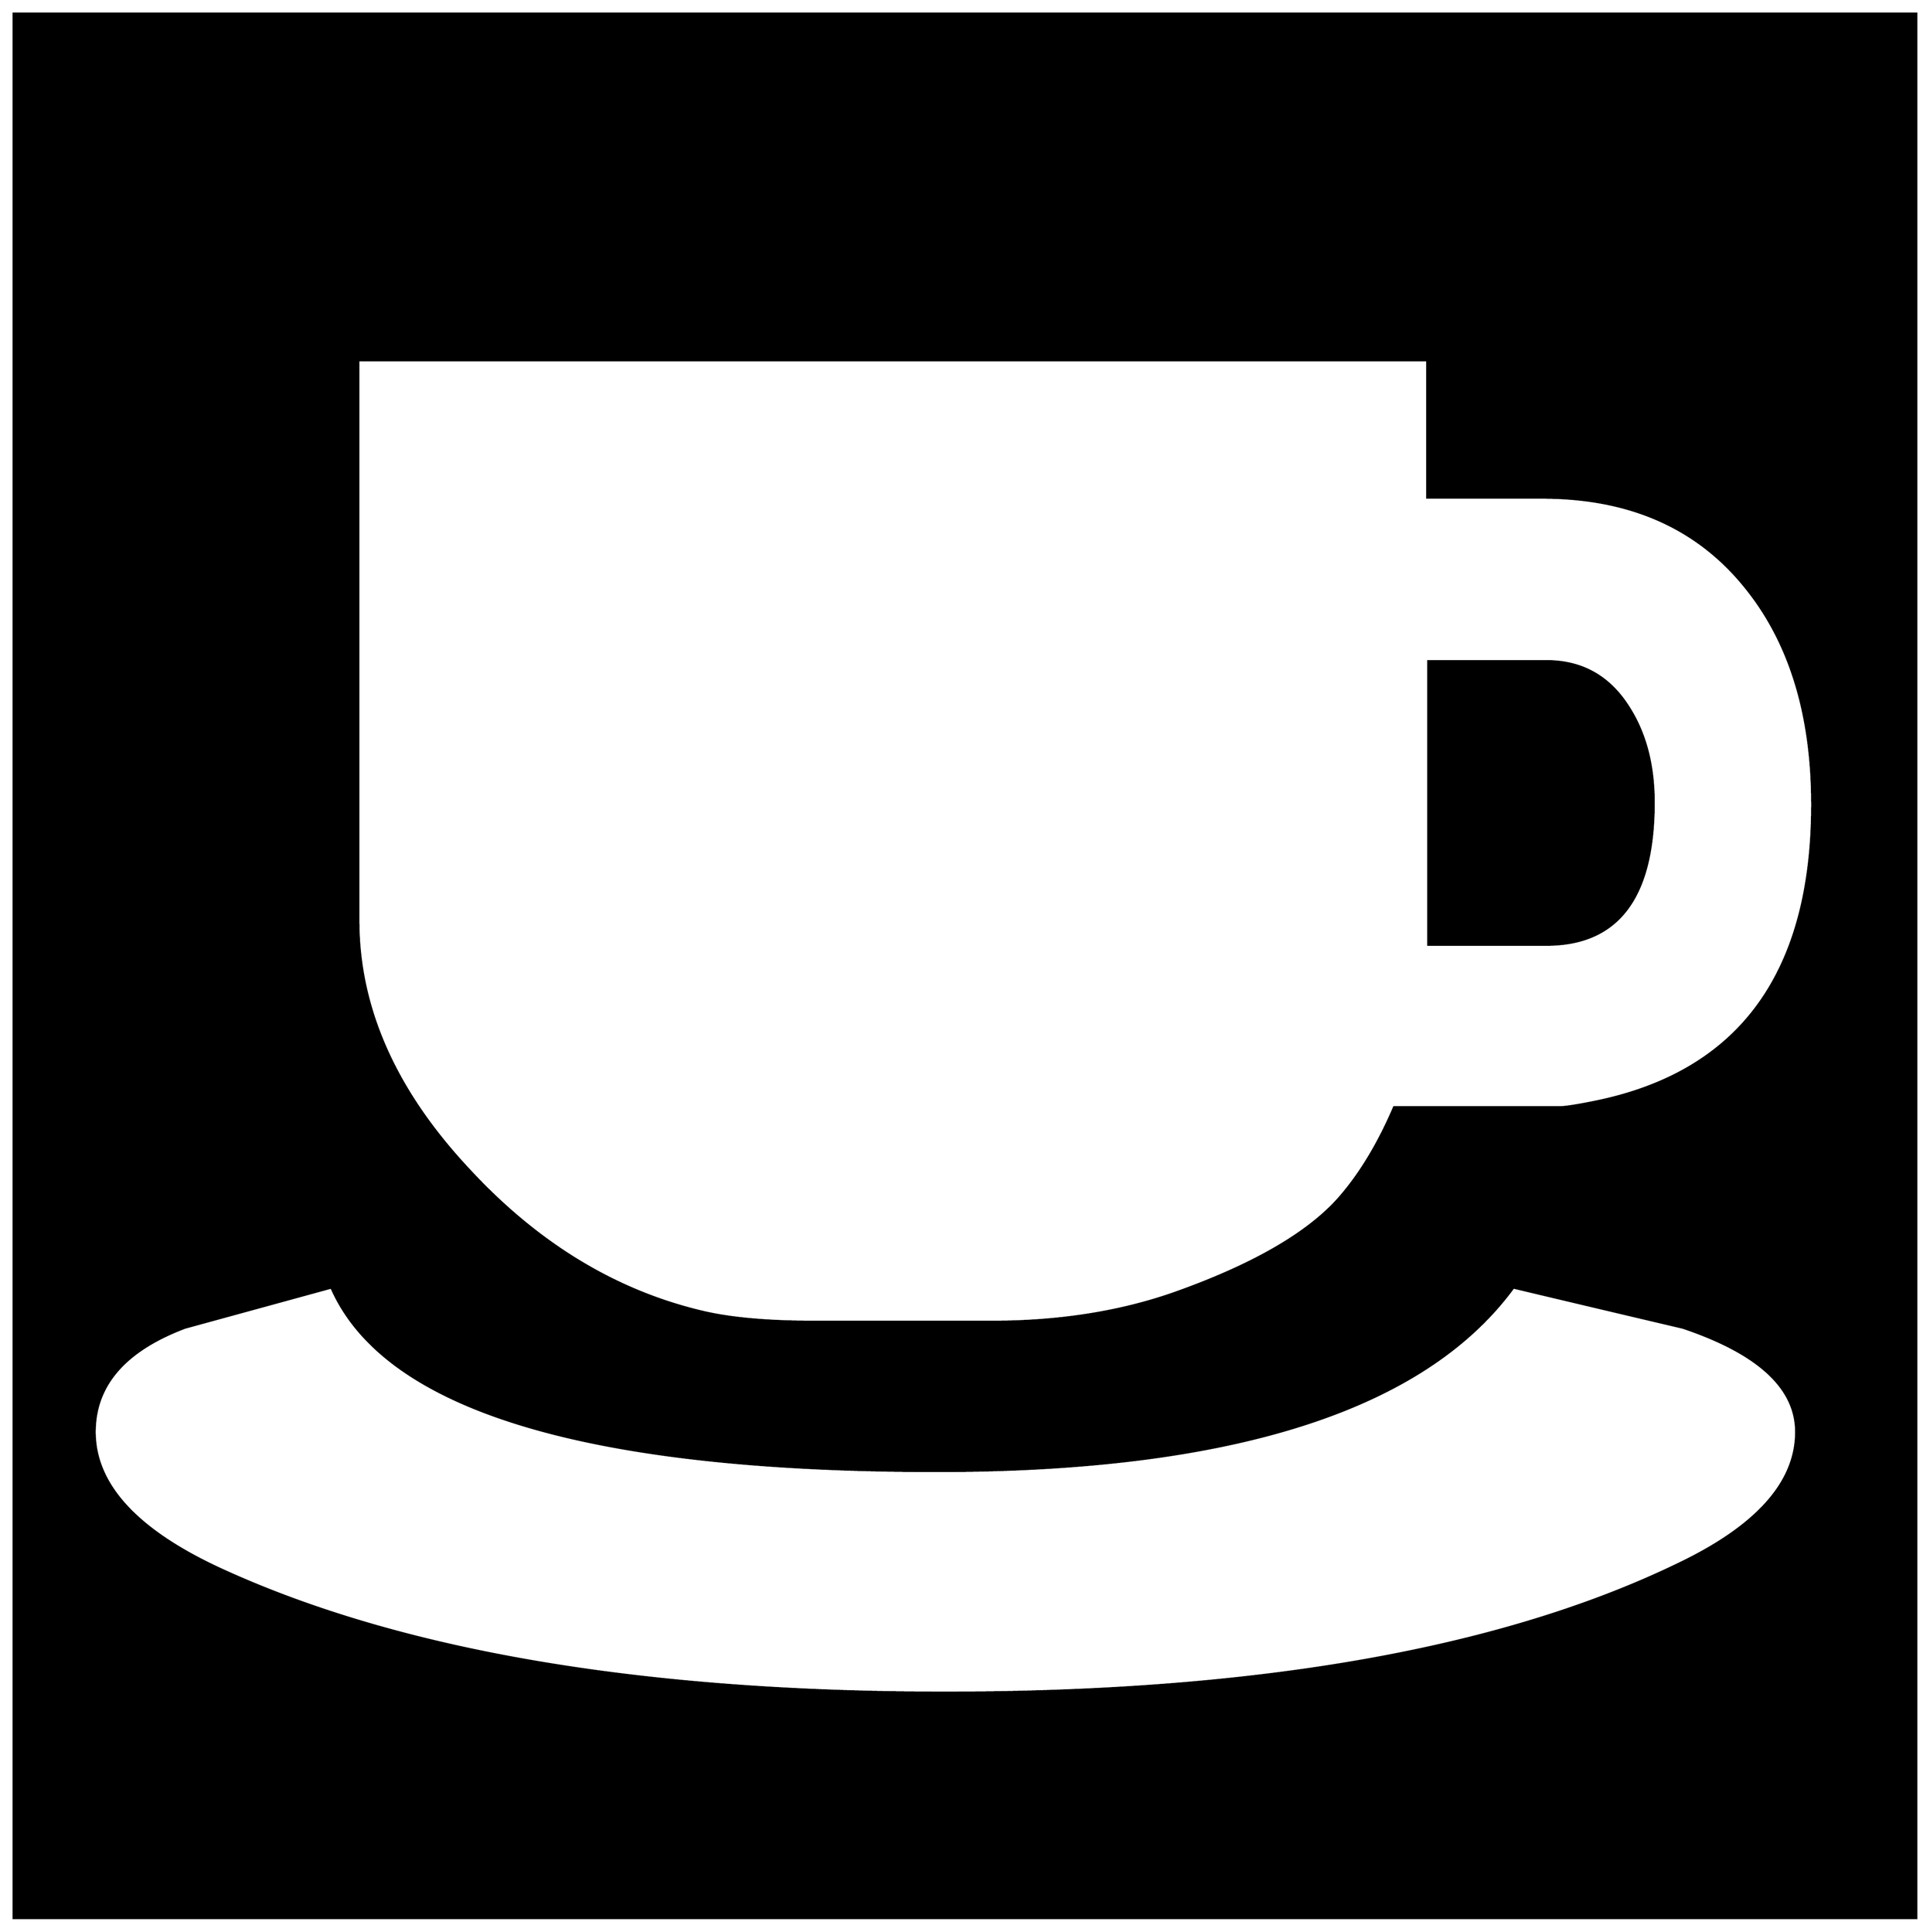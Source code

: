 


\begin{tikzpicture}[y=0.80pt, x=0.80pt, yscale=-1.0, xscale=1.0, inner sep=0pt, outer sep=0pt]
\begin{scope}[shift={(100.0,1720.0)},nonzero rule]
  \path[draw=.,fill=.,line width=1.600pt] (1973.0,354.0) --
    (75.0,354.0) -- (75.0,-1546.0) -- (1973.0,-1546.0) --
    (1973.0,354.0) -- cycle(1869.0,-757.0) .. controls
    (1869.0,-846.333) and (1847.0,-918.333) .. (1803.0,-973.0) ..
    controls (1755.0,-1033.0) and (1687.333,-1063.0) ..
    (1600.0,-1063.0) -- (1485.0,-1063.0) -- (1485.0,-1200.0) --
    (419.0,-1200.0) -- (419.0,-641.0) .. controls (419.0,-554.333)
    and (455.333,-472.0) .. (528.0,-394.0) .. controls
    (596.667,-319.333) and (674.667,-271.667) .. (762.0,-251.0) ..
    controls (790.0,-244.333) and (827.333,-241.0) .. (874.0,-241.0)
    -- (1051.0,-241.0) .. controls (1118.333,-241.0) and
    (1179.333,-250.667) .. (1234.0,-270.0) .. controls
    (1310.667,-297.333) and (1364.667,-328.333) .. (1396.0,-363.0) ..
    controls (1417.333,-387.0) and (1436.0,-417.667) ..
    (1452.0,-455.0) -- (1617.0,-455.0) .. controls
    (1623.0,-455.0) and (1635.667,-457.0) .. (1655.0,-461.0) ..
    controls (1797.667,-491.0) and (1869.0,-589.667) ..
    (1869.0,-757.0) -- cycle(1853.0,-131.0) .. controls
    (1853.0,-175.0) and (1815.333,-209.667) .. (1740.0,-235.0) ..
    controls (1683.333,-248.333) and (1627.0,-261.667) ..
    (1571.0,-275.0) .. controls (1481.667,-153.0) and
    (1290.0,-92.0) .. (996.0,-92.0) .. controls (646.667,-92.0)
    and (445.333,-153.0) .. (392.0,-275.0) .. controls
    (343.333,-261.667) and (294.667,-248.333) .. (246.0,-235.0) ..
    controls (186.0,-212.333) and (156.0,-177.667) .. (156.0,-131.0)
    .. controls (156.0,-78.333) and (198.0,-32.667) .. (282.0,6.0)
    .. controls (460.667,88.0) and (701.333,129.0) .. (1004.0,129.0)
    .. controls (1319.333,129.0) and (1565.667,85.0) ..
    (1743.0,-3.0) .. controls (1816.333,-39.667) and (1853.0,-82.333)
    .. (1853.0,-131.0) -- cycle(1711.0,-759.0) .. controls
    (1711.0,-664.333) and (1675.333,-617.0) .. (1604.0,-617.0) --
    (1486.0,-617.0) -- (1486.0,-900.0) -- (1604.0,-900.0) ..
    controls (1639.333,-900.0) and (1666.667,-884.667) ..
    (1686.0,-854.0) .. controls (1702.667,-828.0) and
    (1711.0,-796.333) .. (1711.0,-759.0) -- cycle;
\end{scope}

\end{tikzpicture}

